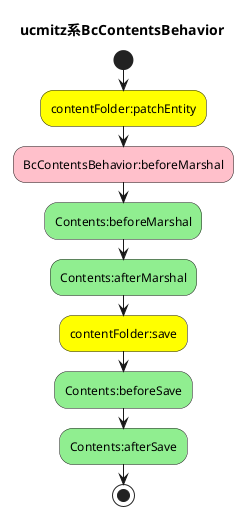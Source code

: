 @startuml

title "ucmitz系BcContentsBehavior"

start
#yellow :contentFolder:patchEntity;
#Pink :BcContentsBehavior:beforeMarshal;
#lightGreen :Contents:beforeMarshal;
#lightGreen :Contents:afterMarshal;
#yellow :contentFolder:save;
#lightGreen :Contents:beforeSave;
#lightGreen :Contents:afterSave;
stop
@enduml
